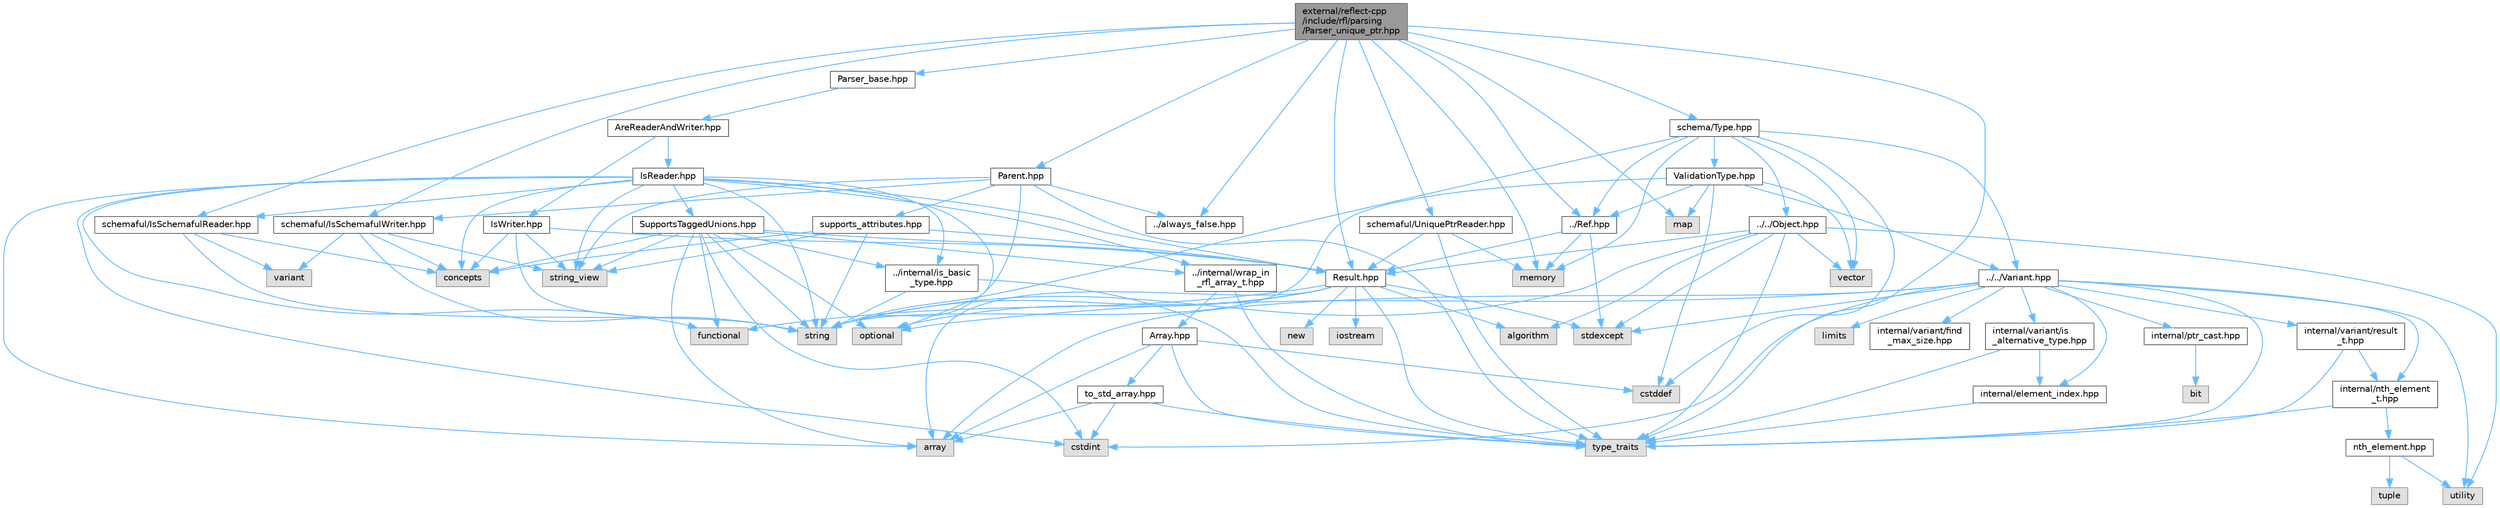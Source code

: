digraph "external/reflect-cpp/include/rfl/parsing/Parser_unique_ptr.hpp"
{
 // LATEX_PDF_SIZE
  bgcolor="transparent";
  edge [fontname=Helvetica,fontsize=10,labelfontname=Helvetica,labelfontsize=10];
  node [fontname=Helvetica,fontsize=10,shape=box,height=0.2,width=0.4];
  Node1 [id="Node000001",label="external/reflect-cpp\l/include/rfl/parsing\l/Parser_unique_ptr.hpp",height=0.2,width=0.4,color="gray40", fillcolor="grey60", style="filled", fontcolor="black",tooltip=" "];
  Node1 -> Node2 [id="edge1_Node000001_Node000002",color="steelblue1",style="solid",tooltip=" "];
  Node2 [id="Node000002",label="map",height=0.2,width=0.4,color="grey60", fillcolor="#E0E0E0", style="filled",tooltip=" "];
  Node1 -> Node3 [id="edge2_Node000001_Node000003",color="steelblue1",style="solid",tooltip=" "];
  Node3 [id="Node000003",label="memory",height=0.2,width=0.4,color="grey60", fillcolor="#E0E0E0", style="filled",tooltip=" "];
  Node1 -> Node4 [id="edge3_Node000001_Node000004",color="steelblue1",style="solid",tooltip=" "];
  Node4 [id="Node000004",label="type_traits",height=0.2,width=0.4,color="grey60", fillcolor="#E0E0E0", style="filled",tooltip=" "];
  Node1 -> Node5 [id="edge4_Node000001_Node000005",color="steelblue1",style="solid",tooltip=" "];
  Node5 [id="Node000005",label="../Ref.hpp",height=0.2,width=0.4,color="grey40", fillcolor="white", style="filled",URL="$_ref_8hpp.html",tooltip=" "];
  Node5 -> Node3 [id="edge5_Node000005_Node000003",color="steelblue1",style="solid",tooltip=" "];
  Node5 -> Node6 [id="edge6_Node000005_Node000006",color="steelblue1",style="solid",tooltip=" "];
  Node6 [id="Node000006",label="stdexcept",height=0.2,width=0.4,color="grey60", fillcolor="#E0E0E0", style="filled",tooltip=" "];
  Node5 -> Node7 [id="edge7_Node000005_Node000007",color="steelblue1",style="solid",tooltip=" "];
  Node7 [id="Node000007",label="Result.hpp",height=0.2,width=0.4,color="grey40", fillcolor="white", style="filled",URL="$_result_8hpp.html",tooltip=" "];
  Node7 -> Node8 [id="edge8_Node000007_Node000008",color="steelblue1",style="solid",tooltip=" "];
  Node8 [id="Node000008",label="algorithm",height=0.2,width=0.4,color="grey60", fillcolor="#E0E0E0", style="filled",tooltip=" "];
  Node7 -> Node9 [id="edge9_Node000007_Node000009",color="steelblue1",style="solid",tooltip=" "];
  Node9 [id="Node000009",label="array",height=0.2,width=0.4,color="grey60", fillcolor="#E0E0E0", style="filled",tooltip=" "];
  Node7 -> Node10 [id="edge10_Node000007_Node000010",color="steelblue1",style="solid",tooltip=" "];
  Node10 [id="Node000010",label="functional",height=0.2,width=0.4,color="grey60", fillcolor="#E0E0E0", style="filled",tooltip=" "];
  Node7 -> Node11 [id="edge11_Node000007_Node000011",color="steelblue1",style="solid",tooltip=" "];
  Node11 [id="Node000011",label="iostream",height=0.2,width=0.4,color="grey60", fillcolor="#E0E0E0", style="filled",tooltip=" "];
  Node7 -> Node12 [id="edge12_Node000007_Node000012",color="steelblue1",style="solid",tooltip=" "];
  Node12 [id="Node000012",label="new",height=0.2,width=0.4,color="grey60", fillcolor="#E0E0E0", style="filled",tooltip=" "];
  Node7 -> Node13 [id="edge13_Node000007_Node000013",color="steelblue1",style="solid",tooltip=" "];
  Node13 [id="Node000013",label="optional",height=0.2,width=0.4,color="grey60", fillcolor="#E0E0E0", style="filled",tooltip=" "];
  Node7 -> Node6 [id="edge14_Node000007_Node000006",color="steelblue1",style="solid",tooltip=" "];
  Node7 -> Node14 [id="edge15_Node000007_Node000014",color="steelblue1",style="solid",tooltip=" "];
  Node14 [id="Node000014",label="string",height=0.2,width=0.4,color="grey60", fillcolor="#E0E0E0", style="filled",tooltip=" "];
  Node7 -> Node4 [id="edge16_Node000007_Node000004",color="steelblue1",style="solid",tooltip=" "];
  Node1 -> Node7 [id="edge17_Node000001_Node000007",color="steelblue1",style="solid",tooltip=" "];
  Node1 -> Node15 [id="edge18_Node000001_Node000015",color="steelblue1",style="solid",tooltip=" "];
  Node15 [id="Node000015",label="../always_false.hpp",height=0.2,width=0.4,color="grey40", fillcolor="white", style="filled",URL="$always__false_8hpp.html",tooltip=" "];
  Node1 -> Node16 [id="edge19_Node000001_Node000016",color="steelblue1",style="solid",tooltip=" "];
  Node16 [id="Node000016",label="Parent.hpp",height=0.2,width=0.4,color="grey40", fillcolor="white", style="filled",URL="$_parent_8hpp.html",tooltip=" "];
  Node16 -> Node14 [id="edge20_Node000016_Node000014",color="steelblue1",style="solid",tooltip=" "];
  Node16 -> Node17 [id="edge21_Node000016_Node000017",color="steelblue1",style="solid",tooltip=" "];
  Node17 [id="Node000017",label="string_view",height=0.2,width=0.4,color="grey60", fillcolor="#E0E0E0", style="filled",tooltip=" "];
  Node16 -> Node4 [id="edge22_Node000016_Node000004",color="steelblue1",style="solid",tooltip=" "];
  Node16 -> Node15 [id="edge23_Node000016_Node000015",color="steelblue1",style="solid",tooltip=" "];
  Node16 -> Node18 [id="edge24_Node000016_Node000018",color="steelblue1",style="solid",tooltip=" "];
  Node18 [id="Node000018",label="schemaful/IsSchemafulWriter.hpp",height=0.2,width=0.4,color="grey40", fillcolor="white", style="filled",URL="$_is_schemaful_writer_8hpp.html",tooltip=" "];
  Node18 -> Node19 [id="edge25_Node000018_Node000019",color="steelblue1",style="solid",tooltip=" "];
  Node19 [id="Node000019",label="concepts",height=0.2,width=0.4,color="grey60", fillcolor="#E0E0E0", style="filled",tooltip=" "];
  Node18 -> Node14 [id="edge26_Node000018_Node000014",color="steelblue1",style="solid",tooltip=" "];
  Node18 -> Node17 [id="edge27_Node000018_Node000017",color="steelblue1",style="solid",tooltip=" "];
  Node18 -> Node20 [id="edge28_Node000018_Node000020",color="steelblue1",style="solid",tooltip=" "];
  Node20 [id="Node000020",label="variant",height=0.2,width=0.4,color="grey60", fillcolor="#E0E0E0", style="filled",tooltip=" "];
  Node16 -> Node21 [id="edge29_Node000016_Node000021",color="steelblue1",style="solid",tooltip=" "];
  Node21 [id="Node000021",label="supports_attributes.hpp",height=0.2,width=0.4,color="grey40", fillcolor="white", style="filled",URL="$supports__attributes_8hpp.html",tooltip=" "];
  Node21 -> Node19 [id="edge30_Node000021_Node000019",color="steelblue1",style="solid",tooltip=" "];
  Node21 -> Node14 [id="edge31_Node000021_Node000014",color="steelblue1",style="solid",tooltip=" "];
  Node21 -> Node17 [id="edge32_Node000021_Node000017",color="steelblue1",style="solid",tooltip=" "];
  Node21 -> Node7 [id="edge33_Node000021_Node000007",color="steelblue1",style="solid",tooltip=" "];
  Node1 -> Node22 [id="edge34_Node000001_Node000022",color="steelblue1",style="solid",tooltip=" "];
  Node22 [id="Node000022",label="Parser_base.hpp",height=0.2,width=0.4,color="grey40", fillcolor="white", style="filled",URL="$_parser__base_8hpp.html",tooltip=" "];
  Node22 -> Node23 [id="edge35_Node000022_Node000023",color="steelblue1",style="solid",tooltip=" "];
  Node23 [id="Node000023",label="AreReaderAndWriter.hpp",height=0.2,width=0.4,color="grey40", fillcolor="white", style="filled",URL="$_are_reader_and_writer_8hpp.html",tooltip=" "];
  Node23 -> Node24 [id="edge36_Node000023_Node000024",color="steelblue1",style="solid",tooltip=" "];
  Node24 [id="Node000024",label="IsReader.hpp",height=0.2,width=0.4,color="grey40", fillcolor="white", style="filled",URL="$_is_reader_8hpp.html",tooltip=" "];
  Node24 -> Node9 [id="edge37_Node000024_Node000009",color="steelblue1",style="solid",tooltip=" "];
  Node24 -> Node19 [id="edge38_Node000024_Node000019",color="steelblue1",style="solid",tooltip=" "];
  Node24 -> Node25 [id="edge39_Node000024_Node000025",color="steelblue1",style="solid",tooltip=" "];
  Node25 [id="Node000025",label="cstdint",height=0.2,width=0.4,color="grey60", fillcolor="#E0E0E0", style="filled",tooltip=" "];
  Node24 -> Node10 [id="edge40_Node000024_Node000010",color="steelblue1",style="solid",tooltip=" "];
  Node24 -> Node13 [id="edge41_Node000024_Node000013",color="steelblue1",style="solid",tooltip=" "];
  Node24 -> Node14 [id="edge42_Node000024_Node000014",color="steelblue1",style="solid",tooltip=" "];
  Node24 -> Node17 [id="edge43_Node000024_Node000017",color="steelblue1",style="solid",tooltip=" "];
  Node24 -> Node7 [id="edge44_Node000024_Node000007",color="steelblue1",style="solid",tooltip=" "];
  Node24 -> Node26 [id="edge45_Node000024_Node000026",color="steelblue1",style="solid",tooltip=" "];
  Node26 [id="Node000026",label="../internal/is_basic\l_type.hpp",height=0.2,width=0.4,color="grey40", fillcolor="white", style="filled",URL="$is__basic__type_8hpp.html",tooltip=" "];
  Node26 -> Node14 [id="edge46_Node000026_Node000014",color="steelblue1",style="solid",tooltip=" "];
  Node26 -> Node4 [id="edge47_Node000026_Node000004",color="steelblue1",style="solid",tooltip=" "];
  Node24 -> Node27 [id="edge48_Node000024_Node000027",color="steelblue1",style="solid",tooltip=" "];
  Node27 [id="Node000027",label="../internal/wrap_in\l_rfl_array_t.hpp",height=0.2,width=0.4,color="grey40", fillcolor="white", style="filled",URL="$wrap__in__rfl__array__t_8hpp.html",tooltip=" "];
  Node27 -> Node4 [id="edge49_Node000027_Node000004",color="steelblue1",style="solid",tooltip=" "];
  Node27 -> Node28 [id="edge50_Node000027_Node000028",color="steelblue1",style="solid",tooltip=" "];
  Node28 [id="Node000028",label="Array.hpp",height=0.2,width=0.4,color="grey40", fillcolor="white", style="filled",URL="$_array_8hpp.html",tooltip=" "];
  Node28 -> Node9 [id="edge51_Node000028_Node000009",color="steelblue1",style="solid",tooltip=" "];
  Node28 -> Node29 [id="edge52_Node000028_Node000029",color="steelblue1",style="solid",tooltip=" "];
  Node29 [id="Node000029",label="cstddef",height=0.2,width=0.4,color="grey60", fillcolor="#E0E0E0", style="filled",tooltip=" "];
  Node28 -> Node4 [id="edge53_Node000028_Node000004",color="steelblue1",style="solid",tooltip=" "];
  Node28 -> Node30 [id="edge54_Node000028_Node000030",color="steelblue1",style="solid",tooltip=" "];
  Node30 [id="Node000030",label="to_std_array.hpp",height=0.2,width=0.4,color="grey40", fillcolor="white", style="filled",URL="$to__std__array_8hpp.html",tooltip=" "];
  Node30 -> Node9 [id="edge55_Node000030_Node000009",color="steelblue1",style="solid",tooltip=" "];
  Node30 -> Node25 [id="edge56_Node000030_Node000025",color="steelblue1",style="solid",tooltip=" "];
  Node30 -> Node4 [id="edge57_Node000030_Node000004",color="steelblue1",style="solid",tooltip=" "];
  Node24 -> Node31 [id="edge58_Node000024_Node000031",color="steelblue1",style="solid",tooltip=" "];
  Node31 [id="Node000031",label="SupportsTaggedUnions.hpp",height=0.2,width=0.4,color="grey40", fillcolor="white", style="filled",URL="$_supports_tagged_unions_8hpp.html",tooltip=" "];
  Node31 -> Node9 [id="edge59_Node000031_Node000009",color="steelblue1",style="solid",tooltip=" "];
  Node31 -> Node19 [id="edge60_Node000031_Node000019",color="steelblue1",style="solid",tooltip=" "];
  Node31 -> Node25 [id="edge61_Node000031_Node000025",color="steelblue1",style="solid",tooltip=" "];
  Node31 -> Node10 [id="edge62_Node000031_Node000010",color="steelblue1",style="solid",tooltip=" "];
  Node31 -> Node13 [id="edge63_Node000031_Node000013",color="steelblue1",style="solid",tooltip=" "];
  Node31 -> Node14 [id="edge64_Node000031_Node000014",color="steelblue1",style="solid",tooltip=" "];
  Node31 -> Node17 [id="edge65_Node000031_Node000017",color="steelblue1",style="solid",tooltip=" "];
  Node31 -> Node7 [id="edge66_Node000031_Node000007",color="steelblue1",style="solid",tooltip=" "];
  Node31 -> Node26 [id="edge67_Node000031_Node000026",color="steelblue1",style="solid",tooltip=" "];
  Node31 -> Node27 [id="edge68_Node000031_Node000027",color="steelblue1",style="solid",tooltip=" "];
  Node24 -> Node32 [id="edge69_Node000024_Node000032",color="steelblue1",style="solid",tooltip=" "];
  Node32 [id="Node000032",label="schemaful/IsSchemafulReader.hpp",height=0.2,width=0.4,color="grey40", fillcolor="white", style="filled",URL="$_is_schemaful_reader_8hpp.html",tooltip=" "];
  Node32 -> Node19 [id="edge70_Node000032_Node000019",color="steelblue1",style="solid",tooltip=" "];
  Node32 -> Node14 [id="edge71_Node000032_Node000014",color="steelblue1",style="solid",tooltip=" "];
  Node32 -> Node20 [id="edge72_Node000032_Node000020",color="steelblue1",style="solid",tooltip=" "];
  Node23 -> Node33 [id="edge73_Node000023_Node000033",color="steelblue1",style="solid",tooltip=" "];
  Node33 [id="Node000033",label="IsWriter.hpp",height=0.2,width=0.4,color="grey40", fillcolor="white", style="filled",URL="$_is_writer_8hpp.html",tooltip=" "];
  Node33 -> Node19 [id="edge74_Node000033_Node000019",color="steelblue1",style="solid",tooltip=" "];
  Node33 -> Node14 [id="edge75_Node000033_Node000014",color="steelblue1",style="solid",tooltip=" "];
  Node33 -> Node17 [id="edge76_Node000033_Node000017",color="steelblue1",style="solid",tooltip=" "];
  Node33 -> Node7 [id="edge77_Node000033_Node000007",color="steelblue1",style="solid",tooltip=" "];
  Node1 -> Node34 [id="edge78_Node000001_Node000034",color="steelblue1",style="solid",tooltip=" "];
  Node34 [id="Node000034",label="schema/Type.hpp",height=0.2,width=0.4,color="grey40", fillcolor="white", style="filled",URL="$parsing_2schema_2_type_8hpp.html",tooltip=" "];
  Node34 -> Node29 [id="edge79_Node000034_Node000029",color="steelblue1",style="solid",tooltip=" "];
  Node34 -> Node3 [id="edge80_Node000034_Node000003",color="steelblue1",style="solid",tooltip=" "];
  Node34 -> Node14 [id="edge81_Node000034_Node000014",color="steelblue1",style="solid",tooltip=" "];
  Node34 -> Node35 [id="edge82_Node000034_Node000035",color="steelblue1",style="solid",tooltip=" "];
  Node35 [id="Node000035",label="vector",height=0.2,width=0.4,color="grey60", fillcolor="#E0E0E0", style="filled",tooltip=" "];
  Node34 -> Node36 [id="edge83_Node000034_Node000036",color="steelblue1",style="solid",tooltip=" "];
  Node36 [id="Node000036",label="../../Object.hpp",height=0.2,width=0.4,color="grey40", fillcolor="white", style="filled",URL="$_object_8hpp.html",tooltip=" "];
  Node36 -> Node8 [id="edge84_Node000036_Node000008",color="steelblue1",style="solid",tooltip=" "];
  Node36 -> Node6 [id="edge85_Node000036_Node000006",color="steelblue1",style="solid",tooltip=" "];
  Node36 -> Node14 [id="edge86_Node000036_Node000014",color="steelblue1",style="solid",tooltip=" "];
  Node36 -> Node4 [id="edge87_Node000036_Node000004",color="steelblue1",style="solid",tooltip=" "];
  Node36 -> Node37 [id="edge88_Node000036_Node000037",color="steelblue1",style="solid",tooltip=" "];
  Node37 [id="Node000037",label="utility",height=0.2,width=0.4,color="grey60", fillcolor="#E0E0E0", style="filled",tooltip=" "];
  Node36 -> Node35 [id="edge89_Node000036_Node000035",color="steelblue1",style="solid",tooltip=" "];
  Node36 -> Node7 [id="edge90_Node000036_Node000007",color="steelblue1",style="solid",tooltip=" "];
  Node34 -> Node5 [id="edge91_Node000034_Node000005",color="steelblue1",style="solid",tooltip=" "];
  Node34 -> Node38 [id="edge92_Node000034_Node000038",color="steelblue1",style="solid",tooltip=" "];
  Node38 [id="Node000038",label="../../Variant.hpp",height=0.2,width=0.4,color="grey40", fillcolor="white", style="filled",URL="$_variant_8hpp.html",tooltip=" "];
  Node38 -> Node9 [id="edge93_Node000038_Node000009",color="steelblue1",style="solid",tooltip=" "];
  Node38 -> Node25 [id="edge94_Node000038_Node000025",color="steelblue1",style="solid",tooltip=" "];
  Node38 -> Node39 [id="edge95_Node000038_Node000039",color="steelblue1",style="solid",tooltip=" "];
  Node39 [id="Node000039",label="limits",height=0.2,width=0.4,color="grey60", fillcolor="#E0E0E0", style="filled",tooltip=" "];
  Node38 -> Node13 [id="edge96_Node000038_Node000013",color="steelblue1",style="solid",tooltip=" "];
  Node38 -> Node6 [id="edge97_Node000038_Node000006",color="steelblue1",style="solid",tooltip=" "];
  Node38 -> Node4 [id="edge98_Node000038_Node000004",color="steelblue1",style="solid",tooltip=" "];
  Node38 -> Node37 [id="edge99_Node000038_Node000037",color="steelblue1",style="solid",tooltip=" "];
  Node38 -> Node40 [id="edge100_Node000038_Node000040",color="steelblue1",style="solid",tooltip=" "];
  Node40 [id="Node000040",label="internal/element_index.hpp",height=0.2,width=0.4,color="grey40", fillcolor="white", style="filled",URL="$element__index_8hpp.html",tooltip=" "];
  Node40 -> Node4 [id="edge101_Node000040_Node000004",color="steelblue1",style="solid",tooltip=" "];
  Node38 -> Node41 [id="edge102_Node000038_Node000041",color="steelblue1",style="solid",tooltip=" "];
  Node41 [id="Node000041",label="internal/nth_element\l_t.hpp",height=0.2,width=0.4,color="grey40", fillcolor="white", style="filled",URL="$nth__element__t_8hpp.html",tooltip=" "];
  Node41 -> Node4 [id="edge103_Node000041_Node000004",color="steelblue1",style="solid",tooltip=" "];
  Node41 -> Node42 [id="edge104_Node000041_Node000042",color="steelblue1",style="solid",tooltip=" "];
  Node42 [id="Node000042",label="nth_element.hpp",height=0.2,width=0.4,color="grey40", fillcolor="white", style="filled",URL="$nth__element_8hpp.html",tooltip=" "];
  Node42 -> Node43 [id="edge105_Node000042_Node000043",color="steelblue1",style="solid",tooltip=" "];
  Node43 [id="Node000043",label="tuple",height=0.2,width=0.4,color="grey60", fillcolor="#E0E0E0", style="filled",tooltip=" "];
  Node42 -> Node37 [id="edge106_Node000042_Node000037",color="steelblue1",style="solid",tooltip=" "];
  Node38 -> Node44 [id="edge107_Node000038_Node000044",color="steelblue1",style="solid",tooltip=" "];
  Node44 [id="Node000044",label="internal/variant/find\l_max_size.hpp",height=0.2,width=0.4,color="grey40", fillcolor="white", style="filled",URL="$find__max__size_8hpp.html",tooltip=" "];
  Node38 -> Node45 [id="edge108_Node000038_Node000045",color="steelblue1",style="solid",tooltip=" "];
  Node45 [id="Node000045",label="internal/variant/is\l_alternative_type.hpp",height=0.2,width=0.4,color="grey40", fillcolor="white", style="filled",URL="$is__alternative__type_8hpp.html",tooltip=" "];
  Node45 -> Node4 [id="edge109_Node000045_Node000004",color="steelblue1",style="solid",tooltip=" "];
  Node45 -> Node40 [id="edge110_Node000045_Node000040",color="steelblue1",style="solid",tooltip=" "];
  Node38 -> Node46 [id="edge111_Node000038_Node000046",color="steelblue1",style="solid",tooltip=" "];
  Node46 [id="Node000046",label="internal/variant/result\l_t.hpp",height=0.2,width=0.4,color="grey40", fillcolor="white", style="filled",URL="$result__t_8hpp.html",tooltip=" "];
  Node46 -> Node4 [id="edge112_Node000046_Node000004",color="steelblue1",style="solid",tooltip=" "];
  Node46 -> Node41 [id="edge113_Node000046_Node000041",color="steelblue1",style="solid",tooltip=" "];
  Node38 -> Node47 [id="edge114_Node000038_Node000047",color="steelblue1",style="solid",tooltip=" "];
  Node47 [id="Node000047",label="internal/ptr_cast.hpp",height=0.2,width=0.4,color="grey40", fillcolor="white", style="filled",URL="$ptr__cast_8hpp.html",tooltip=" "];
  Node47 -> Node48 [id="edge115_Node000047_Node000048",color="steelblue1",style="solid",tooltip=" "];
  Node48 [id="Node000048",label="bit",height=0.2,width=0.4,color="grey60", fillcolor="#E0E0E0", style="filled",tooltip=" "];
  Node34 -> Node49 [id="edge116_Node000034_Node000049",color="steelblue1",style="solid",tooltip=" "];
  Node49 [id="Node000049",label="ValidationType.hpp",height=0.2,width=0.4,color="grey40", fillcolor="white", style="filled",URL="$_validation_type_8hpp.html",tooltip=" "];
  Node49 -> Node29 [id="edge117_Node000049_Node000029",color="steelblue1",style="solid",tooltip=" "];
  Node49 -> Node2 [id="edge118_Node000049_Node000002",color="steelblue1",style="solid",tooltip=" "];
  Node49 -> Node14 [id="edge119_Node000049_Node000014",color="steelblue1",style="solid",tooltip=" "];
  Node49 -> Node35 [id="edge120_Node000049_Node000035",color="steelblue1",style="solid",tooltip=" "];
  Node49 -> Node5 [id="edge121_Node000049_Node000005",color="steelblue1",style="solid",tooltip=" "];
  Node49 -> Node38 [id="edge122_Node000049_Node000038",color="steelblue1",style="solid",tooltip=" "];
  Node1 -> Node32 [id="edge123_Node000001_Node000032",color="steelblue1",style="solid",tooltip=" "];
  Node1 -> Node18 [id="edge124_Node000001_Node000018",color="steelblue1",style="solid",tooltip=" "];
  Node1 -> Node50 [id="edge125_Node000001_Node000050",color="steelblue1",style="solid",tooltip=" "];
  Node50 [id="Node000050",label="schemaful/UniquePtrReader.hpp",height=0.2,width=0.4,color="grey40", fillcolor="white", style="filled",URL="$_unique_ptr_reader_8hpp.html",tooltip=" "];
  Node50 -> Node3 [id="edge126_Node000050_Node000003",color="steelblue1",style="solid",tooltip=" "];
  Node50 -> Node4 [id="edge127_Node000050_Node000004",color="steelblue1",style="solid",tooltip=" "];
  Node50 -> Node7 [id="edge128_Node000050_Node000007",color="steelblue1",style="solid",tooltip=" "];
}
